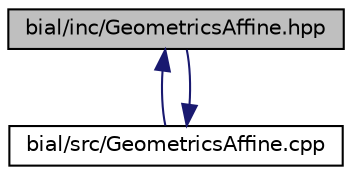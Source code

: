 digraph "bial/inc/GeometricsAffine.hpp"
{
  edge [fontname="Helvetica",fontsize="10",labelfontname="Helvetica",labelfontsize="10"];
  node [fontname="Helvetica",fontsize="10",shape=record];
  Node1 [label="bial/inc/GeometricsAffine.hpp",height=0.2,width=0.4,color="black", fillcolor="grey75", style="filled", fontcolor="black"];
  Node1 -> Node2 [dir="back",color="midnightblue",fontsize="10",style="solid",fontname="Helvetica"];
  Node2 [label="bial/src/GeometricsAffine.cpp",height=0.2,width=0.4,color="black", fillcolor="white", style="filled",URL="$_geometrics_affine_8cpp.html"];
  Node2 -> Node1 [dir="back",color="midnightblue",fontsize="10",style="solid",fontname="Helvetica"];
}

